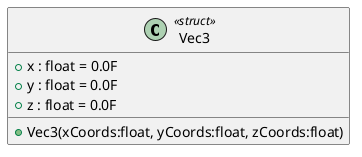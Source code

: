 @startuml
class Vec3 <<struct>> {
    + x : float = 0.0F
    + y : float = 0.0F
    + z : float = 0.0F
    + Vec3(xCoords:float, yCoords:float, zCoords:float)
}
@enduml
